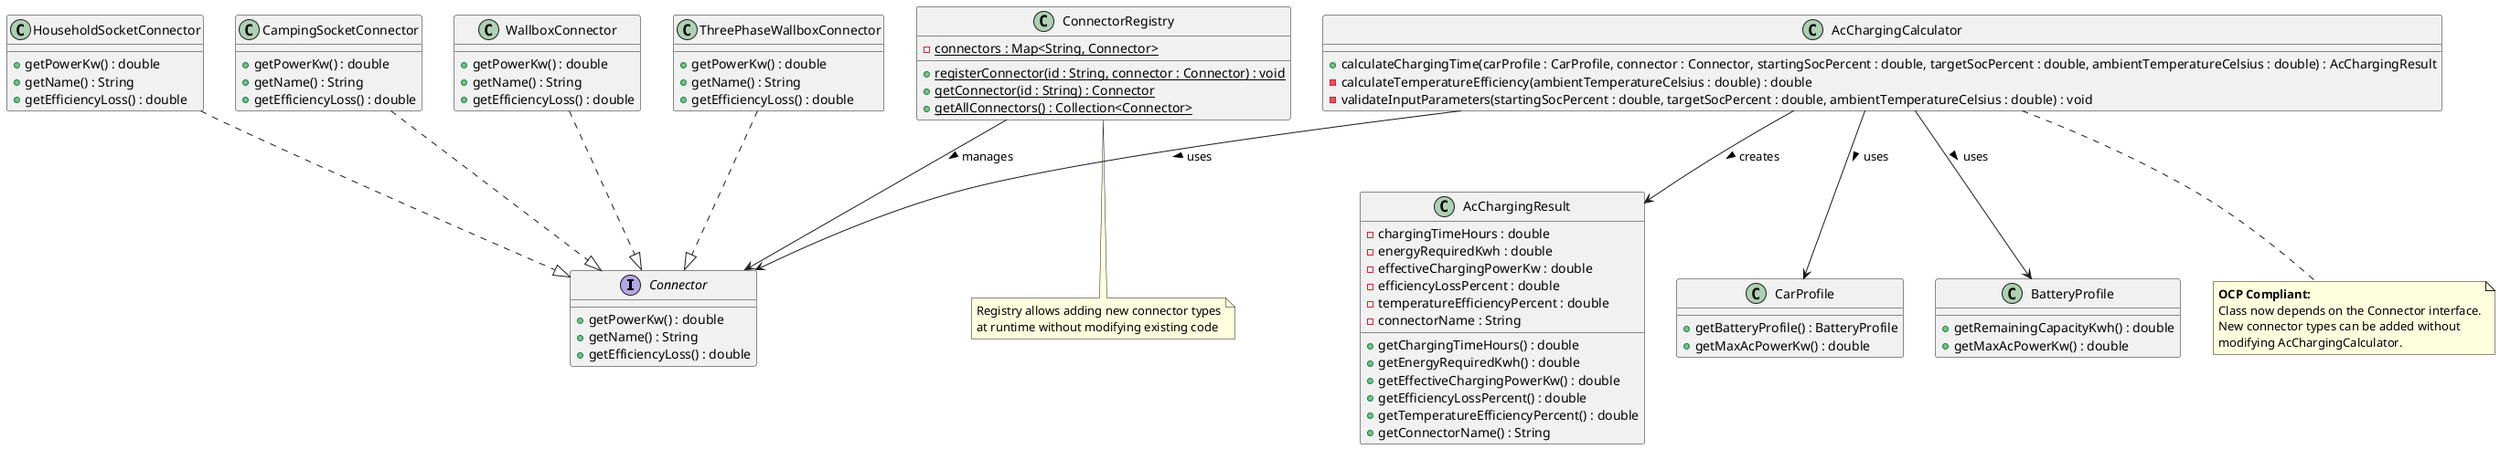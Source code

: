 @startuml OCP_refactored

interface Connector {
  + getPowerKw() : double
  + getName() : String
  + getEfficiencyLoss() : double
}

class HouseholdSocketConnector {
  + getPowerKw() : double
  + getName() : String
  + getEfficiencyLoss() : double
}

class CampingSocketConnector {
  + getPowerKw() : double
  + getName() : String
  + getEfficiencyLoss() : double
}

class WallboxConnector {
  + getPowerKw() : double
  + getName() : String
  + getEfficiencyLoss() : double
}

class ThreePhaseWallboxConnector {
  + getPowerKw() : double
  + getName() : String
  + getEfficiencyLoss() : double
}

class ConnectorRegistry {
  - {static} connectors : Map<String, Connector>
  + {static} registerConnector(id : String, connector : Connector) : void
  + {static} getConnector(id : String) : Connector
  + {static} getAllConnectors() : Collection<Connector>
}

class AcChargingCalculator {
  + calculateChargingTime(carProfile : CarProfile, connector : Connector, startingSocPercent : double, targetSocPercent : double, ambientTemperatureCelsius : double) : AcChargingResult
  - calculateTemperatureEfficiency(ambientTemperatureCelsius : double) : double
  - validateInputParameters(startingSocPercent : double, targetSocPercent : double, ambientTemperatureCelsius : double) : void
}

class AcChargingResult {
  - chargingTimeHours : double
  - energyRequiredKwh : double
  - effectiveChargingPowerKw : double
  - efficiencyLossPercent : double
  - temperatureEfficiencyPercent : double
  - connectorName : String
  + getChargingTimeHours() : double
  + getEnergyRequiredKwh() : double
  + getEffectiveChargingPowerKw() : double
  + getEfficiencyLossPercent() : double
  + getTemperatureEfficiencyPercent() : double
  + getConnectorName() : String
}

class CarProfile {
  + getBatteryProfile() : BatteryProfile
  + getMaxAcPowerKw() : double
}

class BatteryProfile {
  + getRemainingCapacityKwh() : double
  + getMaxAcPowerKw() : double
}

HouseholdSocketConnector ..|> Connector
CampingSocketConnector ..|> Connector
WallboxConnector ..|> Connector
ThreePhaseWallboxConnector ..|> Connector

ConnectorRegistry --> Connector : manages >
AcChargingCalculator --> Connector : uses >
AcChargingCalculator --> AcChargingResult : creates >
AcChargingCalculator --> CarProfile : uses >
AcChargingCalculator --> BatteryProfile : uses >

note bottom of AcChargingCalculator
  <b>OCP Compliant:</b>
  Class now depends on the Connector interface.
  New connector types can be added without 
  modifying AcChargingCalculator.
end note

note bottom of ConnectorRegistry
  Registry allows adding new connector types
  at runtime without modifying existing code
end note

@enduml